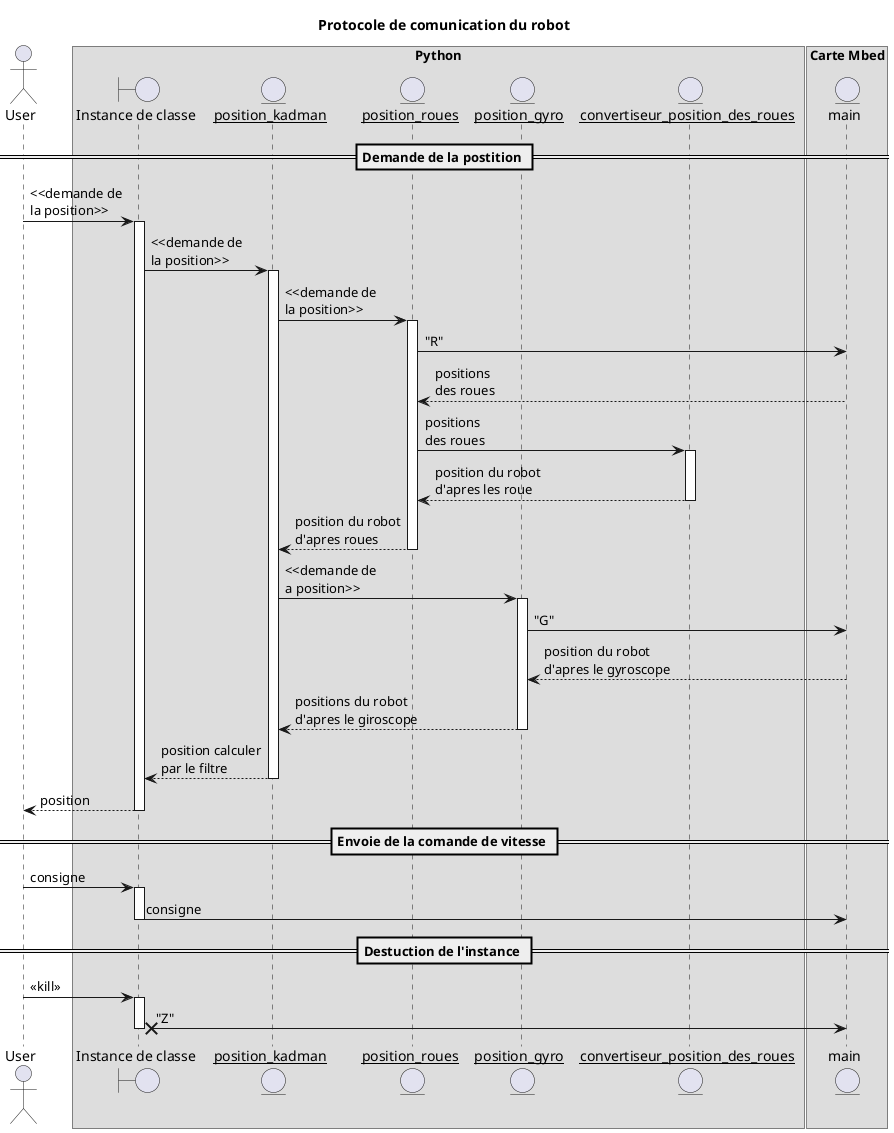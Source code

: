 @startuml

title Protocole de comunication du robot

actor User
box "Python"
boundary "Instance de classe" as instance
entity "__position_kadman__" as pos_kad
entity "__position_roues__" as pos_roue
entity "__position_gyro__" as pos_gyro
entity "__convertiseur_position_des_roues__" as conv_roue
end box
box "Carte Mbed"
entity main
end box




== Demande de la postition ==

    User -> instance ++: <<demande de\nla position>>
    instance -> pos_kad ++: <<demande de\nla position>>
    pos_kad -> pos_roue ++: <<demande de\nla position>>
    pos_roue -> main : "R"
    main --> pos_roue : positions\ndes roues
	pos_roue -> conv_roue ++: positions\ndes roues
	return position du robot\nd'apres les roue
    return position du robot\nd'apres roues
    
    pos_kad -> pos_gyro ++: <<demande de \na position>>
    pos_gyro -> main : "G"
    main --> pos_gyro : position du robot\nd'apres le gyroscope
    return positions du robot\nd'apres le giroscope
    
    return position calculer\npar le filtre
    
    return position

== Envoie de la comande de vitesse ==

User -> instance ++: consigne
instance -> main --: consigne

== Destuction de l'instance ==

User -> instance ++: <<kill>>
instance x-> main --: "Z"

@enduml
